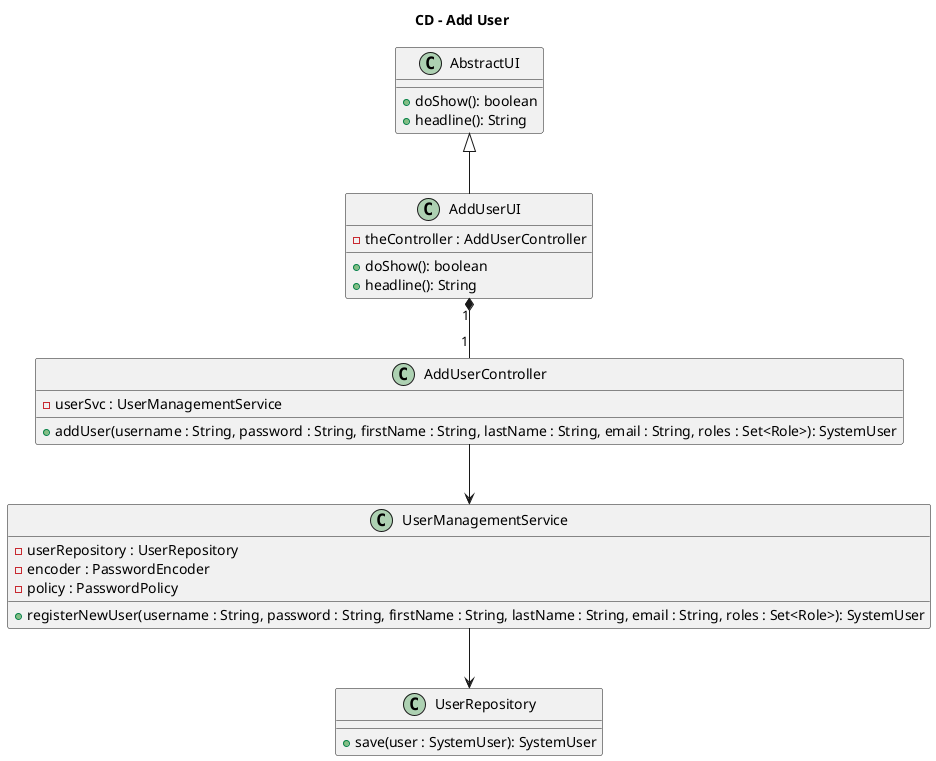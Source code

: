 @startuml

title CD - Add User

class AbstractUI {
    +doShow(): boolean
    +headline(): String
}

class AddUserUI {
    -theController : AddUserController

    +doShow(): boolean
    +headline(): String
}

class AddUserController {
    -userSvc : UserManagementService

    +addUser(username : String, password : String, firstName : String, lastName : String, email : String, roles : Set<Role>): SystemUser
}

class UserManagementService {
    -userRepository : UserRepository
    -encoder : PasswordEncoder
    -policy : PasswordPolicy

    +registerNewUser(username : String, password : String, firstName : String, lastName : String, email : String, roles : Set<Role>): SystemUser
}

class UserRepository {
    +save(user : SystemUser): SystemUser
}




AbstractUI <|-- AddUserUI
AddUserUI "1" *-- "1" AddUserController
AddUserController --> UserManagementService
UserManagementService --> UserRepository


@enduml
